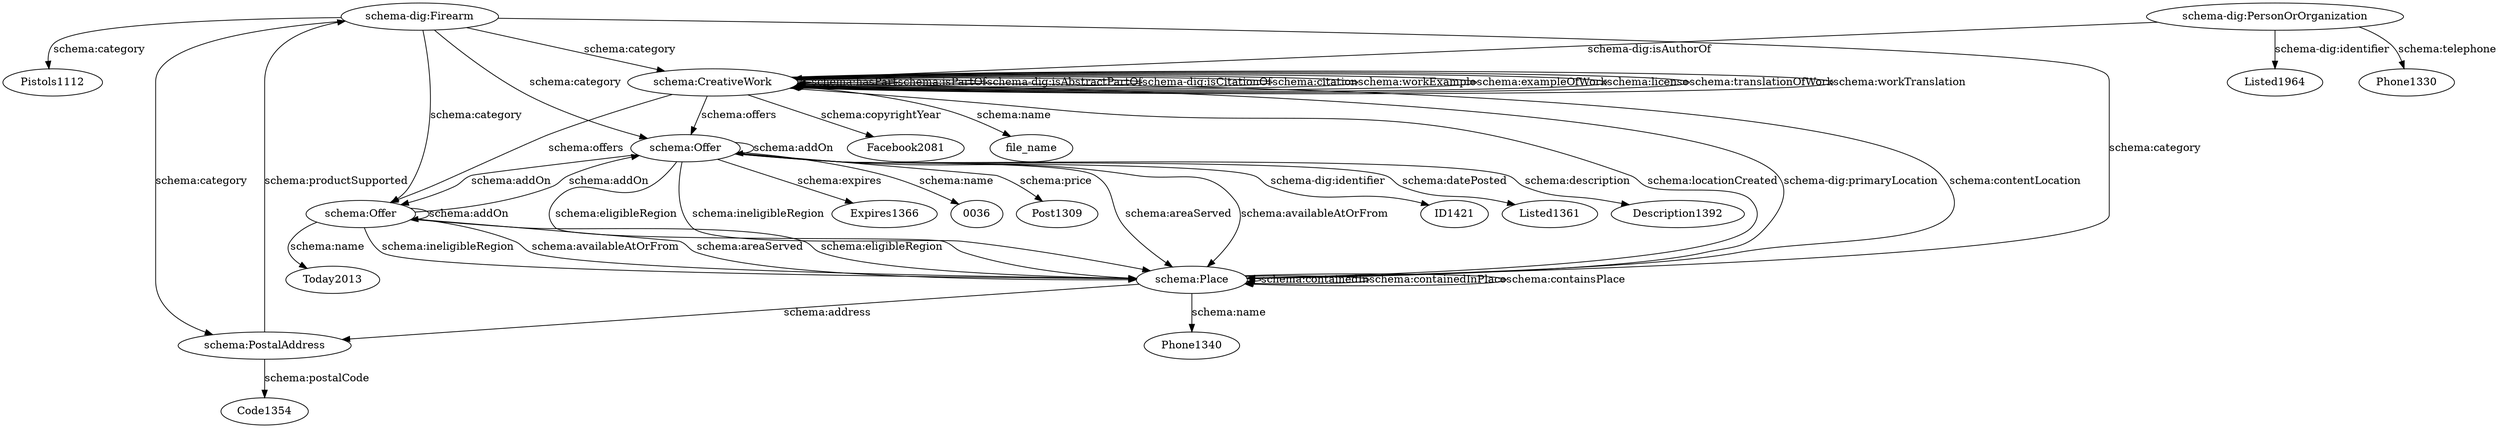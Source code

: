 digraph {
  Pistols1112 [type=attribute_name,label=Pistols1112]
  "schema-dig:Firearm1" [type=class_uri,label="schema-dig:Firearm"]
  Listed1964 [type=attribute_name,label=Listed1964]
  "schema-dig:PersonOrOrganization1" [type=class_uri,label="schema-dig:PersonOrOrganization"]
  Phone1330 [type=attribute_name,label=Phone1330]
  Facebook2081 [type=attribute_name,label=Facebook2081]
  "schema:CreativeWork1" [type=class_uri,label="schema:CreativeWork"]
  file_name [type=attribute_name,label=file_name]
  ID1421 [type=attribute_name,label=ID1421]
  "schema:Offer1" [type=class_uri,label="schema:Offer"]
  Listed1361 [type=attribute_name,label=Listed1361]
  Description1392 [type=attribute_name,label=Description1392]
  Expires1366 [type=attribute_name,label=Expires1366]
  "0036" [type=attribute_name,label="0036"]
  Post1309 [type=attribute_name,label=Post1309]
  Today2013 [type=attribute_name,label=Today2013]
  "schema:Offer2" [type=class_uri,label="schema:Offer"]
  Phone1340 [type=attribute_name,label=Phone1340]
  "schema:Place1" [type=class_uri,label="schema:Place"]
  Code1354 [type=attribute_name,label=Code1354]
  "schema:PostalAddress1" [type=class_uri,label="schema:PostalAddress"]
  "schema-dig:Firearm1" -> Pistols1112 [label="schema:category",type=st_property_uri]
  "schema-dig:PersonOrOrganization1" -> Listed1964 [label="schema-dig:identifier",type=st_property_uri]
  "schema-dig:PersonOrOrganization1" -> Phone1330 [label="schema:telephone",type=st_property_uri]
  "schema:CreativeWork1" -> Facebook2081 [label="schema:copyrightYear",type=st_property_uri]
  "schema:CreativeWork1" -> file_name [label="schema:name",type=st_property_uri]
  "schema:Offer1" -> ID1421 [label="schema-dig:identifier",type=st_property_uri]
  "schema:Offer1" -> Listed1361 [label="schema:datePosted",type=st_property_uri]
  "schema:Offer1" -> Description1392 [label="schema:description",type=st_property_uri]
  "schema:Offer1" -> Expires1366 [label="schema:expires",type=st_property_uri]
  "schema:Offer1" -> "0036" [label="schema:name",type=st_property_uri]
  "schema:Offer1" -> Post1309 [label="schema:price",type=st_property_uri]
  "schema:Offer2" -> Today2013 [label="schema:name",type=st_property_uri]
  "schema:Place1" -> Phone1340 [label="schema:name",type=st_property_uri]
  "schema:PostalAddress1" -> Code1354 [label="schema:postalCode",type=st_property_uri]
  "schema-dig:PersonOrOrganization1" -> "schema:CreativeWork1" [label="schema-dig:isAuthorOf",type=direct_property_uri,weight=1]
  "schema:CreativeWork1" -> "schema:CreativeWork1" [label="schema:hasPart",type=direct_property_uri,weight=1]
  "schema:CreativeWork1" -> "schema:CreativeWork1" [label="schema:isPartOf",type=direct_property_uri,weight=1]
  "schema:CreativeWork1" -> "schema:CreativeWork1" [label="schema-dig:isAbstractPartOf",type=direct_property_uri,weight=1]
  "schema:CreativeWork1" -> "schema:CreativeWork1" [label="schema-dig:isCitationOf",type=direct_property_uri,weight=1]
  "schema:CreativeWork1" -> "schema:CreativeWork1" [label="schema:citation",type=direct_property_uri,weight=1]
  "schema:CreativeWork1" -> "schema:CreativeWork1" [label="schema:workExample",type=direct_property_uri,weight=1]
  "schema:CreativeWork1" -> "schema:CreativeWork1" [label="schema:exampleOfWork",type=direct_property_uri,weight=1]
  "schema:CreativeWork1" -> "schema:CreativeWork1" [label="schema:license",type=direct_property_uri,weight=1]
  "schema:CreativeWork1" -> "schema:CreativeWork1" [label="schema:translationOfWork",type=direct_property_uri,weight=1]
  "schema:CreativeWork1" -> "schema:CreativeWork1" [label="schema:workTranslation",type=direct_property_uri,weight=1]
  "schema:CreativeWork1" -> "schema:Offer1" [label="schema:offers",type=direct_property_uri,weight=1]
  "schema:CreativeWork1" -> "schema:Offer2" [label="schema:offers",type=direct_property_uri,weight=1]
  "schema:CreativeWork1" -> "schema:Place1" [label="schema:locationCreated",type=direct_property_uri,weight=1]
  "schema:CreativeWork1" -> "schema:Place1" [label="schema-dig:primaryLocation",type=direct_property_uri,weight=1]
  "schema:CreativeWork1" -> "schema:Place1" [label="schema:contentLocation",type=direct_property_uri,weight=1]
  "schema:Offer1" -> "schema:Offer1" [label="schema:addOn",type=direct_property_uri,weight=1]
  "schema:Offer1" -> "schema:Offer2" [label="schema:addOn",type=direct_property_uri,weight=1]
  "schema:Offer2" -> "schema:Offer1" [label="schema:addOn",type=direct_property_uri,weight=1]
  "schema:Offer2" -> "schema:Offer2" [label="schema:addOn",type=direct_property_uri,weight=1]
  "schema:Offer1" -> "schema:Place1" [label="schema:ineligibleRegion",type=direct_property_uri,weight=1]
  "schema:Offer2" -> "schema:Place1" [label="schema:ineligibleRegion",type=direct_property_uri,weight=1]
  "schema:Offer1" -> "schema:Place1" [label="schema:availableAtOrFrom",type=direct_property_uri,weight=1]
  "schema:Offer2" -> "schema:Place1" [label="schema:availableAtOrFrom",type=direct_property_uri,weight=1]
  "schema:Offer1" -> "schema:Place1" [label="schema:areaServed",type=direct_property_uri,weight=1]
  "schema:Offer2" -> "schema:Place1" [label="schema:areaServed",type=direct_property_uri,weight=1]
  "schema:Offer1" -> "schema:Place1" [label="schema:eligibleRegion",type=direct_property_uri,weight=1]
  "schema:Offer2" -> "schema:Place1" [label="schema:eligibleRegion",type=direct_property_uri,weight=1]
  "schema:Place1" -> "schema:Place1" [label="schema:containedIn",type=direct_property_uri,weight=1]
  "schema:Place1" -> "schema:Place1" [label="schema:containedInPlace",type=direct_property_uri,weight=1]
  "schema:Place1" -> "schema:Place1" [label="schema:containsPlace",type=direct_property_uri,weight=1]
  "schema:Place1" -> "schema:PostalAddress1" [label="schema:address",type=direct_property_uri,weight=1]
  "schema-dig:Firearm1" -> "schema:CreativeWork1" [label="schema:category",type=inherited,weight=4]
  "schema-dig:Firearm1" -> "schema:Offer1" [label="schema:category",type=inherited,weight=4]
  "schema-dig:Firearm1" -> "schema:Offer2" [label="schema:category",type=inherited,weight=4]
  "schema-dig:Firearm1" -> "schema:Place1" [label="schema:category",type=inherited,weight=4]
  "schema-dig:Firearm1" -> "schema:PostalAddress1" [label="schema:category",type=inherited,weight=4]
  "schema:PostalAddress1" -> "schema-dig:Firearm1" [label="schema:productSupported",type=inherited,weight=4]
}
